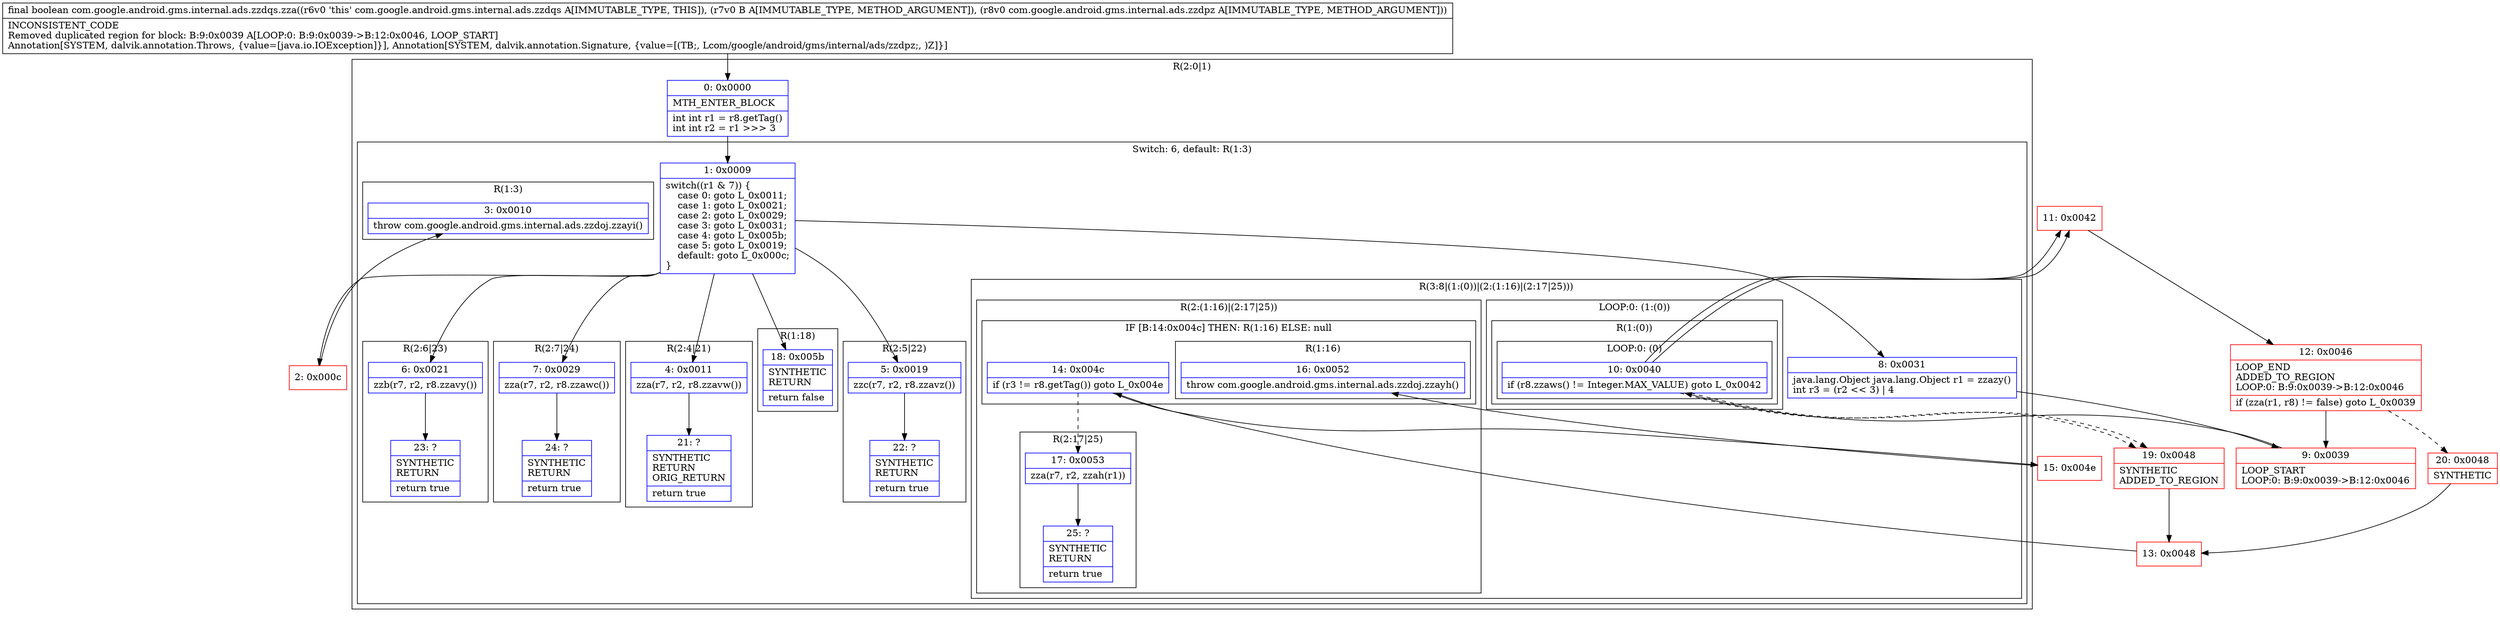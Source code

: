 digraph "CFG forcom.google.android.gms.internal.ads.zzdqs.zza(Ljava\/lang\/Object;Lcom\/google\/android\/gms\/internal\/ads\/zzdpz;)Z" {
subgraph cluster_Region_1032309959 {
label = "R(2:0|1)";
node [shape=record,color=blue];
Node_0 [shape=record,label="{0\:\ 0x0000|MTH_ENTER_BLOCK\l|int int r1 = r8.getTag()\lint int r2 = r1 \>\>\> 3\l}"];
subgraph cluster_SwitchRegion_1799076026 {
label = "Switch: 6, default: R(1:3)";
node [shape=record,color=blue];
Node_1 [shape=record,label="{1\:\ 0x0009|switch((r1 & 7)) \{\l    case 0: goto L_0x0011;\l    case 1: goto L_0x0021;\l    case 2: goto L_0x0029;\l    case 3: goto L_0x0031;\l    case 4: goto L_0x005b;\l    case 5: goto L_0x0019;\l    default: goto L_0x000c;\l\}\l}"];
subgraph cluster_Region_1963740639 {
label = "R(2:4|21)";
node [shape=record,color=blue];
Node_4 [shape=record,label="{4\:\ 0x0011|zza(r7, r2, r8.zzavw())\l}"];
Node_21 [shape=record,label="{21\:\ ?|SYNTHETIC\lRETURN\lORIG_RETURN\l|return true\l}"];
}
subgraph cluster_Region_972227409 {
label = "R(2:6|23)";
node [shape=record,color=blue];
Node_6 [shape=record,label="{6\:\ 0x0021|zzb(r7, r2, r8.zzavy())\l}"];
Node_23 [shape=record,label="{23\:\ ?|SYNTHETIC\lRETURN\l|return true\l}"];
}
subgraph cluster_Region_982585692 {
label = "R(2:7|24)";
node [shape=record,color=blue];
Node_7 [shape=record,label="{7\:\ 0x0029|zza(r7, r2, r8.zzawc())\l}"];
Node_24 [shape=record,label="{24\:\ ?|SYNTHETIC\lRETURN\l|return true\l}"];
}
subgraph cluster_Region_207196380 {
label = "R(3:8|(1:(0))|(2:(1:16)|(2:17|25)))";
node [shape=record,color=blue];
Node_8 [shape=record,label="{8\:\ 0x0031|java.lang.Object java.lang.Object r1 = zzazy()\lint r3 = (r2 \<\< 3) \| 4\l}"];
subgraph cluster_LoopRegion_825675359 {
label = "LOOP:0: (1:(0))";
node [shape=record,color=blue];
Node_10 [shape=record,label="{10\:\ 0x0040|if (r8.zzaws() != Integer.MAX_VALUE) goto L_0x0042\l}"];
subgraph cluster_Region_720709452 {
label = "R(1:(0))";
node [shape=record,color=blue];
subgraph cluster_LoopRegion_1284337315 {
label = "LOOP:0: (0)";
node [shape=record,color=blue];
Node_10 [shape=record,label="{10\:\ 0x0040|if (r8.zzaws() != Integer.MAX_VALUE) goto L_0x0042\l}"];
subgraph cluster_Region_388122400 {
label = "R(0)";
node [shape=record,color=blue];
}
}
}
}
subgraph cluster_Region_274802605 {
label = "R(2:(1:16)|(2:17|25))";
node [shape=record,color=blue];
subgraph cluster_IfRegion_147704419 {
label = "IF [B:14:0x004c] THEN: R(1:16) ELSE: null";
node [shape=record,color=blue];
Node_14 [shape=record,label="{14\:\ 0x004c|if (r3 != r8.getTag()) goto L_0x004e\l}"];
subgraph cluster_Region_321764778 {
label = "R(1:16)";
node [shape=record,color=blue];
Node_16 [shape=record,label="{16\:\ 0x0052|throw com.google.android.gms.internal.ads.zzdoj.zzayh()\l}"];
}
}
subgraph cluster_Region_464279101 {
label = "R(2:17|25)";
node [shape=record,color=blue];
Node_17 [shape=record,label="{17\:\ 0x0053|zza(r7, r2, zzah(r1))\l}"];
Node_25 [shape=record,label="{25\:\ ?|SYNTHETIC\lRETURN\l|return true\l}"];
}
}
}
subgraph cluster_Region_879898906 {
label = "R(1:18)";
node [shape=record,color=blue];
Node_18 [shape=record,label="{18\:\ 0x005b|SYNTHETIC\lRETURN\l|return false\l}"];
}
subgraph cluster_Region_988034962 {
label = "R(2:5|22)";
node [shape=record,color=blue];
Node_5 [shape=record,label="{5\:\ 0x0019|zzc(r7, r2, r8.zzavz())\l}"];
Node_22 [shape=record,label="{22\:\ ?|SYNTHETIC\lRETURN\l|return true\l}"];
}
subgraph cluster_Region_837581811 {
label = "R(1:3)";
node [shape=record,color=blue];
Node_3 [shape=record,label="{3\:\ 0x0010|throw com.google.android.gms.internal.ads.zzdoj.zzayi()\l}"];
}
}
}
Node_2 [shape=record,color=red,label="{2\:\ 0x000c}"];
Node_9 [shape=record,color=red,label="{9\:\ 0x0039|LOOP_START\lLOOP:0: B:9:0x0039\-\>B:12:0x0046\l}"];
Node_11 [shape=record,color=red,label="{11\:\ 0x0042}"];
Node_12 [shape=record,color=red,label="{12\:\ 0x0046|LOOP_END\lADDED_TO_REGION\lLOOP:0: B:9:0x0039\-\>B:12:0x0046\l|if (zza(r1, r8) != false) goto L_0x0039\l}"];
Node_13 [shape=record,color=red,label="{13\:\ 0x0048}"];
Node_15 [shape=record,color=red,label="{15\:\ 0x004e}"];
Node_19 [shape=record,color=red,label="{19\:\ 0x0048|SYNTHETIC\lADDED_TO_REGION\l}"];
Node_20 [shape=record,color=red,label="{20\:\ 0x0048|SYNTHETIC\l}"];
MethodNode[shape=record,label="{final boolean com.google.android.gms.internal.ads.zzdqs.zza((r6v0 'this' com.google.android.gms.internal.ads.zzdqs A[IMMUTABLE_TYPE, THIS]), (r7v0 B A[IMMUTABLE_TYPE, METHOD_ARGUMENT]), (r8v0 com.google.android.gms.internal.ads.zzdpz A[IMMUTABLE_TYPE, METHOD_ARGUMENT]))  | INCONSISTENT_CODE\lRemoved duplicated region for block: B:9:0x0039 A[LOOP:0: B:9:0x0039\-\>B:12:0x0046, LOOP_START]\lAnnotation[SYSTEM, dalvik.annotation.Throws, \{value=[java.io.IOException]\}], Annotation[SYSTEM, dalvik.annotation.Signature, \{value=[(TB;, Lcom\/google\/android\/gms\/internal\/ads\/zzdpz;, )Z]\}]\l}"];
MethodNode -> Node_0;
Node_0 -> Node_1;
Node_1 -> Node_2;
Node_1 -> Node_4;
Node_1 -> Node_5;
Node_1 -> Node_6;
Node_1 -> Node_7;
Node_1 -> Node_8;
Node_1 -> Node_18;
Node_4 -> Node_21;
Node_6 -> Node_23;
Node_7 -> Node_24;
Node_8 -> Node_9;
Node_10 -> Node_11;
Node_10 -> Node_19[style=dashed];
Node_10 -> Node_11;
Node_10 -> Node_19[style=dashed];
Node_14 -> Node_15;
Node_14 -> Node_17[style=dashed];
Node_17 -> Node_25;
Node_5 -> Node_22;
Node_2 -> Node_3;
Node_9 -> Node_10;
Node_11 -> Node_12;
Node_12 -> Node_9;
Node_12 -> Node_20[style=dashed];
Node_13 -> Node_14;
Node_15 -> Node_16;
Node_19 -> Node_13;
Node_20 -> Node_13;
}

